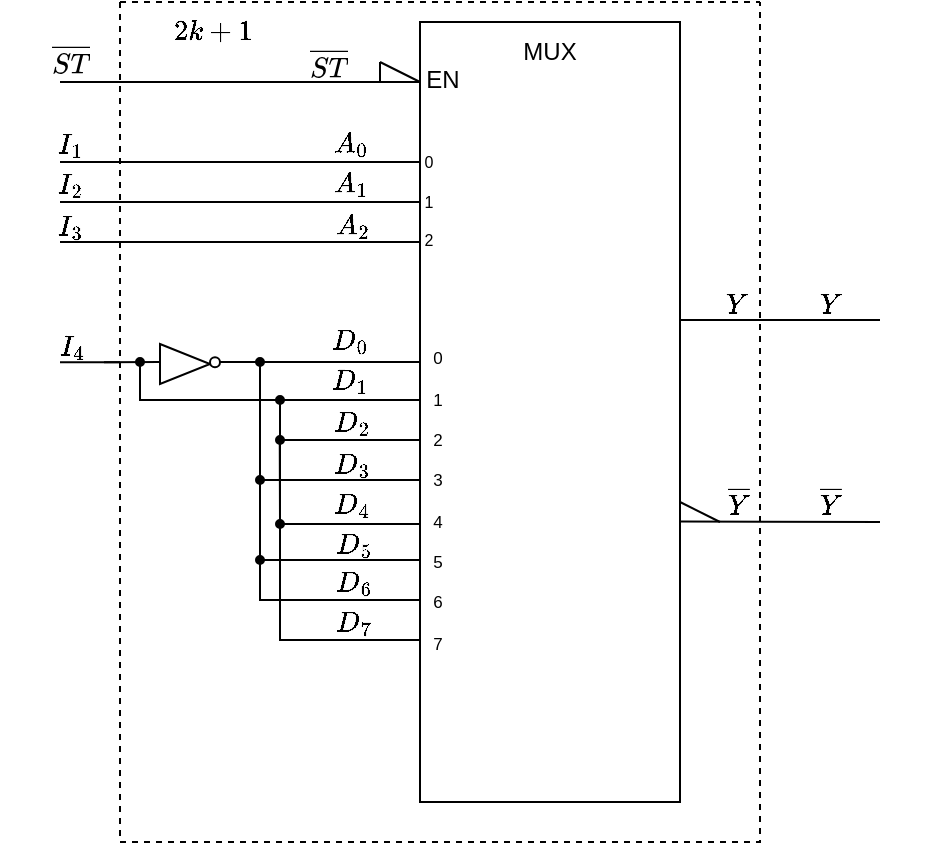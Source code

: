 <mxfile version="24.1.0" type="device">
  <diagram name="第 1 页" id="ErFRh84PAL1bDDa382H7">
    <mxGraphModel dx="384" dy="289" grid="1" gridSize="10" guides="1" tooltips="1" connect="1" arrows="1" fold="1" page="1" pageScale="1" pageWidth="1169" pageHeight="827" math="1" shadow="0">
      <root>
        <mxCell id="0" />
        <mxCell id="1" parent="0" />
        <mxCell id="djQrb9xfdXbWf9af0k9K-1" value="" style="rounded=0;whiteSpace=wrap;html=1;" parent="1" vertex="1">
          <mxGeometry x="490" y="230" width="130" height="390" as="geometry" />
        </mxCell>
        <mxCell id="djQrb9xfdXbWf9af0k9K-3" value="" style="endArrow=none;html=1;rounded=0;" parent="1" edge="1">
          <mxGeometry width="50" height="50" relative="1" as="geometry">
            <mxPoint x="310" y="260" as="sourcePoint" />
            <mxPoint x="490" y="260" as="targetPoint" />
          </mxGeometry>
        </mxCell>
        <mxCell id="djQrb9xfdXbWf9af0k9K-4" value="" style="endArrow=none;html=1;rounded=0;" parent="1" edge="1">
          <mxGeometry width="50" height="50" relative="1" as="geometry">
            <mxPoint x="450" y="300" as="sourcePoint" />
            <mxPoint x="490" y="300" as="targetPoint" />
          </mxGeometry>
        </mxCell>
        <mxCell id="djQrb9xfdXbWf9af0k9K-5" value="" style="endArrow=none;html=1;rounded=0;" parent="1" edge="1">
          <mxGeometry width="50" height="50" relative="1" as="geometry">
            <mxPoint x="450" y="320" as="sourcePoint" />
            <mxPoint x="490" y="320" as="targetPoint" />
          </mxGeometry>
        </mxCell>
        <mxCell id="djQrb9xfdXbWf9af0k9K-6" value="" style="endArrow=none;html=1;rounded=0;" parent="1" edge="1">
          <mxGeometry width="50" height="50" relative="1" as="geometry">
            <mxPoint x="450" y="340" as="sourcePoint" />
            <mxPoint x="490" y="340" as="targetPoint" />
          </mxGeometry>
        </mxCell>
        <mxCell id="djQrb9xfdXbWf9af0k9K-7" value="" style="endArrow=none;html=1;rounded=0;" parent="1" edge="1">
          <mxGeometry width="50" height="50" relative="1" as="geometry">
            <mxPoint x="450" y="400" as="sourcePoint" />
            <mxPoint x="490" y="400" as="targetPoint" />
          </mxGeometry>
        </mxCell>
        <mxCell id="djQrb9xfdXbWf9af0k9K-8" value="" style="endArrow=none;html=1;rounded=0;" parent="1" edge="1">
          <mxGeometry width="50" height="50" relative="1" as="geometry">
            <mxPoint x="450" y="419" as="sourcePoint" />
            <mxPoint x="490" y="419" as="targetPoint" />
          </mxGeometry>
        </mxCell>
        <mxCell id="djQrb9xfdXbWf9af0k9K-9" value="" style="endArrow=none;html=1;rounded=0;" parent="1" edge="1">
          <mxGeometry width="50" height="50" relative="1" as="geometry">
            <mxPoint x="450" y="439" as="sourcePoint" />
            <mxPoint x="490" y="439" as="targetPoint" />
          </mxGeometry>
        </mxCell>
        <mxCell id="djQrb9xfdXbWf9af0k9K-10" value="" style="endArrow=none;html=1;rounded=0;" parent="1" edge="1">
          <mxGeometry width="50" height="50" relative="1" as="geometry">
            <mxPoint x="450" y="459" as="sourcePoint" />
            <mxPoint x="490" y="459" as="targetPoint" />
          </mxGeometry>
        </mxCell>
        <mxCell id="djQrb9xfdXbWf9af0k9K-11" value="" style="endArrow=none;html=1;rounded=0;" parent="1" edge="1">
          <mxGeometry width="50" height="50" relative="1" as="geometry">
            <mxPoint x="450" y="481" as="sourcePoint" />
            <mxPoint x="490" y="481" as="targetPoint" />
          </mxGeometry>
        </mxCell>
        <mxCell id="djQrb9xfdXbWf9af0k9K-12" value="" style="endArrow=none;html=1;rounded=0;" parent="1" edge="1">
          <mxGeometry width="50" height="50" relative="1" as="geometry">
            <mxPoint x="450" y="499" as="sourcePoint" />
            <mxPoint x="490" y="499" as="targetPoint" />
          </mxGeometry>
        </mxCell>
        <mxCell id="djQrb9xfdXbWf9af0k9K-13" value="" style="endArrow=none;html=1;rounded=0;" parent="1" edge="1">
          <mxGeometry width="50" height="50" relative="1" as="geometry">
            <mxPoint x="450" y="519" as="sourcePoint" />
            <mxPoint x="490" y="519" as="targetPoint" />
          </mxGeometry>
        </mxCell>
        <mxCell id="djQrb9xfdXbWf9af0k9K-14" value="" style="endArrow=none;html=1;rounded=0;" parent="1" edge="1">
          <mxGeometry width="50" height="50" relative="1" as="geometry">
            <mxPoint x="450" y="539" as="sourcePoint" />
            <mxPoint x="490" y="539" as="targetPoint" />
          </mxGeometry>
        </mxCell>
        <mxCell id="djQrb9xfdXbWf9af0k9K-18" value="" style="endArrow=none;html=1;rounded=0;" parent="1" edge="1">
          <mxGeometry width="50" height="50" relative="1" as="geometry">
            <mxPoint x="470" y="250" as="sourcePoint" />
            <mxPoint x="490" y="260" as="targetPoint" />
          </mxGeometry>
        </mxCell>
        <mxCell id="djQrb9xfdXbWf9af0k9K-19" value="" style="endArrow=none;html=1;rounded=0;" parent="1" edge="1">
          <mxGeometry width="50" height="50" relative="1" as="geometry">
            <mxPoint x="470" y="260" as="sourcePoint" />
            <mxPoint x="470" y="250" as="targetPoint" />
          </mxGeometry>
        </mxCell>
        <mxCell id="djQrb9xfdXbWf9af0k9K-20" value="&lt;svg style=&quot;vertical-align: -0.05ex;&quot; xmlns:xlink=&quot;http://www.w3.org/1999/xlink&quot; viewBox=&quot;0 -1022 1349 1044&quot; role=&quot;img&quot; height=&quot;2.362ex&quot; width=&quot;3.052ex&quot; xmlns=&quot;http://www.w3.org/2000/svg&quot;&gt;&lt;defs&gt;&lt;path d=&quot;M308 24Q367 24 416 76T466 197Q466 260 414 284Q308 311 278 321T236 341Q176 383 176 462Q176 523 208 573T273 648Q302 673 343 688T407 704H418H425Q521 704 564 640Q565 640 577 653T603 682T623 704Q624 704 627 704T632 705Q645 705 645 698T617 577T585 459T569 456Q549 456 549 465Q549 471 550 475Q550 478 551 494T553 520Q553 554 544 579T526 616T501 641Q465 662 419 662Q362 662 313 616T263 510Q263 480 278 458T319 427Q323 425 389 408T456 390Q490 379 522 342T554 242Q554 216 546 186Q541 164 528 137T492 78T426 18T332 -20Q320 -22 298 -22Q199 -22 144 33L134 44L106 13Q83 -14 78 -18T65 -22Q52 -22 52 -14Q52 -11 110 221Q112 227 130 227H143Q149 221 149 216Q149 214 148 207T144 186T142 153Q144 114 160 87T203 47T255 29T308 24Z&quot; id=&quot;MJX-1-TEX-I-1D446&quot;&gt;&lt;/path&gt;&lt;path d=&quot;M40 437Q21 437 21 445Q21 450 37 501T71 602L88 651Q93 669 101 677H569H659Q691 677 697 676T704 667Q704 661 687 553T668 444Q668 437 649 437Q640 437 637 437T631 442L629 445Q629 451 635 490T641 551Q641 586 628 604T573 629Q568 630 515 631Q469 631 457 630T439 622Q438 621 368 343T298 60Q298 48 386 46Q418 46 427 45T436 36Q436 31 433 22Q429 4 424 1L422 0Q419 0 415 0Q410 0 363 1T228 2Q99 2 64 0H49Q43 6 43 9T45 27Q49 40 55 46H83H94Q174 46 189 55Q190 56 191 56Q196 59 201 76T241 233Q258 301 269 344Q339 619 339 625Q339 630 310 630H279Q212 630 191 624Q146 614 121 583T67 467Q60 445 57 441T43 437H40Z&quot; id=&quot;MJX-1-TEX-I-1D447&quot;&gt;&lt;/path&gt;&lt;path d=&quot;M0 248V285H499V248H0Z&quot; id=&quot;MJX-1-TEX-S4-2013&quot;&gt;&lt;/path&gt;&lt;/defs&gt;&lt;g transform=&quot;scale(1,-1)&quot; stroke-width=&quot;0&quot; fill=&quot;currentColor&quot; stroke=&quot;currentColor&quot;&gt;&lt;g data-mml-node=&quot;math&quot;&gt;&lt;g data-mml-node=&quot;mover&quot;&gt;&lt;g data-mml-node=&quot;mrow&quot;&gt;&lt;g data-mml-node=&quot;mi&quot;&gt;&lt;use xlink:href=&quot;#MJX-1-TEX-I-1D446&quot; data-c=&quot;1D446&quot;&gt;&lt;/use&gt;&lt;/g&gt;&lt;g transform=&quot;translate(645,0)&quot; data-mml-node=&quot;mi&quot;&gt;&lt;use xlink:href=&quot;#MJX-1-TEX-I-1D447&quot; data-c=&quot;1D447&quot;&gt;&lt;/use&gt;&lt;/g&gt;&lt;/g&gt;&lt;g transform=&quot;translate(0,637)&quot; data-mml-node=&quot;mo&quot;&gt;&lt;svg viewBox=&quot;337.2 148 1349 237&quot; y=&quot;148&quot; x=&quot;0&quot; height=&quot;237&quot; width=&quot;1349&quot;&gt;&lt;use transform=&quot;scale(4.047,1)&quot; xlink:href=&quot;#MJX-1-TEX-S4-2013&quot; data-c=&quot;2013&quot;&gt;&lt;/use&gt;&lt;/svg&gt;&lt;/g&gt;&lt;/g&gt;&lt;/g&gt;&lt;/g&gt;&lt;/svg&gt;" style="text;html=1;align=center;verticalAlign=middle;resizable=0;points=[];autosize=1;strokeColor=none;fillColor=none;" parent="1" vertex="1">
          <mxGeometry x="295" y="235" width="40" height="30" as="geometry" />
        </mxCell>
        <mxCell id="djQrb9xfdXbWf9af0k9K-21" value="$$A_0$$" style="text;html=1;align=center;verticalAlign=middle;resizable=0;points=[];autosize=1;strokeColor=none;fillColor=none;" parent="1" vertex="1">
          <mxGeometry x="420" y="276" width="70" height="30" as="geometry" />
        </mxCell>
        <mxCell id="djQrb9xfdXbWf9af0k9K-22" value="$$A_1$$" style="text;html=1;align=center;verticalAlign=middle;resizable=0;points=[];autosize=1;strokeColor=none;fillColor=none;" parent="1" vertex="1">
          <mxGeometry x="420" y="296" width="70" height="30" as="geometry" />
        </mxCell>
        <mxCell id="djQrb9xfdXbWf9af0k9K-23" value="$$A_2$$" style="text;html=1;align=center;verticalAlign=middle;resizable=0;points=[];autosize=1;strokeColor=none;fillColor=none;" parent="1" vertex="1">
          <mxGeometry x="421" y="317" width="70" height="30" as="geometry" />
        </mxCell>
        <mxCell id="djQrb9xfdXbWf9af0k9K-25" value="$$D_0$$" style="text;html=1;align=center;verticalAlign=middle;resizable=0;points=[];autosize=1;strokeColor=none;fillColor=none;" parent="1" vertex="1">
          <mxGeometry x="420" y="374" width="70" height="30" as="geometry" />
        </mxCell>
        <mxCell id="djQrb9xfdXbWf9af0k9K-26" value="$$D_1$$" style="text;html=1;align=center;verticalAlign=middle;resizable=0;points=[];autosize=1;strokeColor=none;fillColor=none;movable=0;rotatable=0;deletable=0;editable=0;locked=1;connectable=0;" parent="1" vertex="1">
          <mxGeometry x="420" y="394" width="70" height="30" as="geometry" />
        </mxCell>
        <mxCell id="djQrb9xfdXbWf9af0k9K-27" value="$$D_2$$" style="text;html=1;align=center;verticalAlign=middle;resizable=0;points=[];autosize=1;strokeColor=none;fillColor=none;movable=0;rotatable=0;deletable=0;editable=0;locked=1;connectable=0;" parent="1" vertex="1">
          <mxGeometry x="421" y="415" width="70" height="30" as="geometry" />
        </mxCell>
        <mxCell id="djQrb9xfdXbWf9af0k9K-31" value="$$D_3$$" style="text;html=1;align=center;verticalAlign=middle;resizable=0;points=[];autosize=1;strokeColor=none;fillColor=none;movable=0;rotatable=0;deletable=0;editable=0;locked=1;connectable=0;" parent="1" vertex="1">
          <mxGeometry x="421" y="436" width="70" height="30" as="geometry" />
        </mxCell>
        <mxCell id="djQrb9xfdXbWf9af0k9K-32" value="$$D_4$$" style="text;html=1;align=center;verticalAlign=middle;resizable=0;points=[];autosize=1;strokeColor=none;fillColor=none;movable=0;rotatable=0;deletable=0;editable=0;locked=1;connectable=0;" parent="1" vertex="1">
          <mxGeometry x="421" y="456" width="70" height="30" as="geometry" />
        </mxCell>
        <mxCell id="djQrb9xfdXbWf9af0k9K-33" value="$$D_5$$" style="text;html=1;align=center;verticalAlign=middle;resizable=0;points=[];autosize=1;strokeColor=none;fillColor=none;" parent="1" vertex="1">
          <mxGeometry x="422" y="476" width="70" height="30" as="geometry" />
        </mxCell>
        <mxCell id="djQrb9xfdXbWf9af0k9K-34" value="$$D_6$$" style="text;html=1;align=center;verticalAlign=middle;resizable=0;points=[];autosize=1;strokeColor=none;fillColor=none;movable=0;rotatable=0;deletable=0;editable=0;locked=1;connectable=0;" parent="1" vertex="1">
          <mxGeometry x="422" y="495" width="70" height="30" as="geometry" />
        </mxCell>
        <mxCell id="djQrb9xfdXbWf9af0k9K-35" value="$$D_7$$" style="text;html=1;align=center;verticalAlign=middle;resizable=0;points=[];autosize=1;strokeColor=none;fillColor=none;movable=0;rotatable=0;deletable=0;editable=0;locked=1;connectable=0;" parent="1" vertex="1">
          <mxGeometry x="422" y="515" width="70" height="30" as="geometry" />
        </mxCell>
        <mxCell id="djQrb9xfdXbWf9af0k9K-37" value="MUX" style="text;html=1;align=center;verticalAlign=middle;whiteSpace=wrap;rounded=0;" parent="1" vertex="1">
          <mxGeometry x="525" y="230" width="60" height="30" as="geometry" />
        </mxCell>
        <mxCell id="djQrb9xfdXbWf9af0k9K-38" value="&lt;font style=&quot;font-size: 8.5px;&quot;&gt;0&lt;/font&gt;&lt;div style=&quot;font-size: 8.5px;&quot;&gt;&lt;font style=&quot;font-size: 8.5px;&quot;&gt;&lt;br style=&quot;&quot;&gt;&lt;/font&gt;&lt;/div&gt;&lt;div style=&quot;font-size: 8.5px;&quot;&gt;&lt;font style=&quot;font-size: 8.5px;&quot;&gt;1&lt;/font&gt;&lt;/div&gt;&lt;div style=&quot;font-size: 8.5px;&quot;&gt;&lt;font style=&quot;font-size: 8.5px;&quot;&gt;&lt;br style=&quot;&quot;&gt;&lt;/font&gt;&lt;/div&gt;&lt;div style=&quot;font-size: 8.5px;&quot;&gt;&lt;font style=&quot;font-size: 8.5px;&quot;&gt;2&lt;/font&gt;&lt;/div&gt;&lt;div style=&quot;font-size: 8.5px;&quot;&gt;&lt;font style=&quot;font-size: 8.5px;&quot;&gt;&lt;br style=&quot;&quot;&gt;&lt;/font&gt;&lt;/div&gt;&lt;div style=&quot;font-size: 8.5px;&quot;&gt;&lt;font style=&quot;font-size: 8.5px;&quot;&gt;3&lt;/font&gt;&lt;/div&gt;&lt;div style=&quot;font-size: 8.5px;&quot;&gt;&lt;font style=&quot;font-size: 8.5px;&quot;&gt;&lt;br style=&quot;&quot;&gt;&lt;/font&gt;&lt;/div&gt;&lt;div style=&quot;font-size: 8.5px;&quot;&gt;&lt;font style=&quot;font-size: 8.5px;&quot;&gt;4&lt;/font&gt;&lt;/div&gt;&lt;div style=&quot;font-size: 8.5px;&quot;&gt;&lt;font style=&quot;font-size: 8.5px;&quot;&gt;&lt;br style=&quot;&quot;&gt;&lt;/font&gt;&lt;/div&gt;&lt;div style=&quot;font-size: 8.5px;&quot;&gt;&lt;font style=&quot;font-size: 8.5px;&quot;&gt;5&lt;/font&gt;&lt;/div&gt;&lt;div style=&quot;font-size: 8.5px;&quot;&gt;&lt;font style=&quot;font-size: 8.5px;&quot;&gt;&lt;br style=&quot;&quot;&gt;&lt;/font&gt;&lt;/div&gt;&lt;div style=&quot;font-size: 8.5px;&quot;&gt;&lt;font style=&quot;font-size: 8.5px;&quot;&gt;6&lt;/font&gt;&lt;/div&gt;&lt;div style=&quot;font-size: 8.5px;&quot;&gt;&lt;font style=&quot;font-size: 8.5px;&quot;&gt;&lt;br style=&quot;&quot;&gt;&lt;/font&gt;&lt;/div&gt;&lt;div style=&quot;font-size: 8.5px;&quot;&gt;&lt;font style=&quot;font-size: 8.5px;&quot;&gt;7&lt;/font&gt;&lt;/div&gt;&lt;div style=&quot;font-size: 8.5px;&quot;&gt;&lt;br&gt;&lt;/div&gt;" style="text;html=1;align=center;verticalAlign=middle;whiteSpace=wrap;rounded=0;spacing=-2;fontSize=8;" parent="1" vertex="1">
          <mxGeometry x="469" y="459" width="60" height="30" as="geometry" />
        </mxCell>
        <mxCell id="djQrb9xfdXbWf9af0k9K-39" value="&lt;font style=&quot;font-size: 8px;&quot;&gt;0&lt;/font&gt;&lt;div style=&quot;font-size: 8px;&quot;&gt;&lt;font style=&quot;font-size: 8px;&quot;&gt;&lt;br&gt;&lt;/font&gt;&lt;/div&gt;&lt;div style=&quot;font-size: 8px;&quot;&gt;&lt;font style=&quot;font-size: 8px;&quot;&gt;1&lt;/font&gt;&lt;/div&gt;&lt;div style=&quot;font-size: 8px;&quot;&gt;&lt;font style=&quot;font-size: 8px;&quot;&gt;&lt;br&gt;&lt;/font&gt;&lt;/div&gt;&lt;div style=&quot;font-size: 8px;&quot;&gt;&lt;font style=&quot;font-size: 8px;&quot;&gt;2&lt;/font&gt;&lt;/div&gt;" style="text;html=1;align=center;verticalAlign=middle;resizable=0;points=[];autosize=1;strokeColor=none;fillColor=none;" parent="1" vertex="1">
          <mxGeometry x="479" y="283" width="30" height="70" as="geometry" />
        </mxCell>
        <mxCell id="djQrb9xfdXbWf9af0k9K-40" value="EN" style="text;html=1;align=center;verticalAlign=middle;resizable=0;points=[];autosize=1;strokeColor=none;fillColor=none;" parent="1" vertex="1">
          <mxGeometry x="481" y="244" width="40" height="30" as="geometry" />
        </mxCell>
        <mxCell id="djQrb9xfdXbWf9af0k9K-41" value="" style="endArrow=none;html=1;rounded=0;" parent="1" edge="1">
          <mxGeometry width="50" height="50" relative="1" as="geometry">
            <mxPoint x="620" y="379" as="sourcePoint" />
            <mxPoint x="720" y="379" as="targetPoint" />
          </mxGeometry>
        </mxCell>
        <mxCell id="djQrb9xfdXbWf9af0k9K-42" value="" style="endArrow=none;html=1;rounded=0;" parent="1" edge="1">
          <mxGeometry width="50" height="50" relative="1" as="geometry">
            <mxPoint x="620" y="479.78" as="sourcePoint" />
            <mxPoint x="720" y="480" as="targetPoint" />
          </mxGeometry>
        </mxCell>
        <mxCell id="djQrb9xfdXbWf9af0k9K-43" value="$$Y$$" style="text;html=1;align=center;verticalAlign=middle;resizable=0;points=[];autosize=1;strokeColor=none;fillColor=none;" parent="1" vertex="1">
          <mxGeometry x="618" y="356" width="60" height="30" as="geometry" />
        </mxCell>
        <mxCell id="djQrb9xfdXbWf9af0k9K-44" value="$$\overline{Y}$$" style="text;html=1;align=center;verticalAlign=middle;resizable=0;points=[];autosize=1;strokeColor=none;fillColor=none;" parent="1" vertex="1">
          <mxGeometry x="594" y="455" width="110" height="30" as="geometry" />
        </mxCell>
        <mxCell id="djQrb9xfdXbWf9af0k9K-45" value="" style="endArrow=none;html=1;rounded=0;" parent="1" edge="1">
          <mxGeometry width="50" height="50" relative="1" as="geometry">
            <mxPoint x="620" y="470" as="sourcePoint" />
            <mxPoint x="640" y="480" as="targetPoint" />
          </mxGeometry>
        </mxCell>
        <mxCell id="djQrb9xfdXbWf9af0k9K-46" value="" style="endArrow=none;html=1;rounded=0;" parent="1" edge="1">
          <mxGeometry width="50" height="50" relative="1" as="geometry">
            <mxPoint x="310" y="300" as="sourcePoint" />
            <mxPoint x="450" y="300" as="targetPoint" />
          </mxGeometry>
        </mxCell>
        <mxCell id="djQrb9xfdXbWf9af0k9K-47" value="" style="endArrow=none;html=1;rounded=0;" parent="1" edge="1">
          <mxGeometry width="50" height="50" relative="1" as="geometry">
            <mxPoint x="310" y="320" as="sourcePoint" />
            <mxPoint x="450" y="320" as="targetPoint" />
          </mxGeometry>
        </mxCell>
        <mxCell id="djQrb9xfdXbWf9af0k9K-48" value="" style="endArrow=none;html=1;rounded=0;" parent="1" edge="1">
          <mxGeometry width="50" height="50" relative="1" as="geometry">
            <mxPoint x="310" y="340" as="sourcePoint" />
            <mxPoint x="450" y="340" as="targetPoint" />
          </mxGeometry>
        </mxCell>
        <mxCell id="djQrb9xfdXbWf9af0k9K-52" value="" style="group" parent="1" vertex="1" connectable="0">
          <mxGeometry x="360" y="391" width="30" height="20" as="geometry" />
        </mxCell>
        <mxCell id="djQrb9xfdXbWf9af0k9K-49" value="" style="triangle;whiteSpace=wrap;html=1;" parent="djQrb9xfdXbWf9af0k9K-52" vertex="1">
          <mxGeometry width="25" height="20" as="geometry" />
        </mxCell>
        <mxCell id="djQrb9xfdXbWf9af0k9K-51" value="" style="ellipse;whiteSpace=wrap;html=1;aspect=fixed;" parent="djQrb9xfdXbWf9af0k9K-52" vertex="1">
          <mxGeometry x="25" y="6.667" width="5" height="5" as="geometry" />
        </mxCell>
        <mxCell id="djQrb9xfdXbWf9af0k9K-53" value="" style="endArrow=none;html=1;rounded=0;" parent="1" edge="1">
          <mxGeometry width="50" height="50" relative="1" as="geometry">
            <mxPoint x="390" y="400" as="sourcePoint" />
            <mxPoint x="450" y="400" as="targetPoint" />
          </mxGeometry>
        </mxCell>
        <mxCell id="djQrb9xfdXbWf9af0k9K-54" value="" style="endArrow=none;html=1;rounded=0;" parent="1" edge="1">
          <mxGeometry width="50" height="50" relative="1" as="geometry">
            <mxPoint x="390" y="419" as="sourcePoint" />
            <mxPoint x="450" y="419" as="targetPoint" />
          </mxGeometry>
        </mxCell>
        <mxCell id="djQrb9xfdXbWf9af0k9K-55" value="" style="endArrow=none;html=1;rounded=0;" parent="1" edge="1">
          <mxGeometry width="50" height="50" relative="1" as="geometry">
            <mxPoint x="420" y="420" as="sourcePoint" />
            <mxPoint x="450" y="439" as="targetPoint" />
            <Array as="points">
              <mxPoint x="420" y="439" />
            </Array>
          </mxGeometry>
        </mxCell>
        <mxCell id="djQrb9xfdXbWf9af0k9K-56" value="" style="ellipse;whiteSpace=wrap;html=1;aspect=fixed;fillColor=#000000;" parent="1" vertex="1">
          <mxGeometry x="418" y="417" width="4" height="4" as="geometry" />
        </mxCell>
        <mxCell id="djQrb9xfdXbWf9af0k9K-60" value="" style="endArrow=none;html=1;rounded=0;" parent="1" edge="1">
          <mxGeometry width="50" height="50" relative="1" as="geometry">
            <mxPoint x="410" y="400" as="sourcePoint" />
            <mxPoint x="450" y="459" as="targetPoint" />
            <Array as="points">
              <mxPoint x="410" y="459" />
            </Array>
          </mxGeometry>
        </mxCell>
        <mxCell id="djQrb9xfdXbWf9af0k9K-61" value="" style="ellipse;whiteSpace=wrap;html=1;aspect=fixed;fillColor=#000000;" parent="1" vertex="1">
          <mxGeometry x="408" y="398" width="4" height="4" as="geometry" />
        </mxCell>
        <mxCell id="djQrb9xfdXbWf9af0k9K-62" value="" style="endArrow=none;html=1;rounded=0;exitX=0.469;exitY=0.361;exitDx=0;exitDy=0;exitPerimeter=0;" parent="1" edge="1">
          <mxGeometry width="50" height="50" relative="1" as="geometry">
            <mxPoint x="419.876" y="438.444" as="sourcePoint" />
            <mxPoint x="460" y="481" as="targetPoint" />
            <Array as="points">
              <mxPoint x="420" y="481" />
            </Array>
          </mxGeometry>
        </mxCell>
        <mxCell id="djQrb9xfdXbWf9af0k9K-63" value="" style="ellipse;whiteSpace=wrap;html=1;aspect=fixed;fillColor=#000000;" parent="1" vertex="1">
          <mxGeometry x="408" y="457" width="4" height="4" as="geometry" />
        </mxCell>
        <mxCell id="djQrb9xfdXbWf9af0k9K-65" value="" style="endArrow=none;html=1;rounded=0;" parent="1" edge="1">
          <mxGeometry width="50" height="50" relative="1" as="geometry">
            <mxPoint x="410" y="440" as="sourcePoint" />
            <mxPoint x="450" y="499" as="targetPoint" />
            <Array as="points">
              <mxPoint x="410" y="499" />
            </Array>
          </mxGeometry>
        </mxCell>
        <mxCell id="djQrb9xfdXbWf9af0k9K-67" value="" style="endArrow=none;html=1;rounded=0;" parent="1" edge="1">
          <mxGeometry width="50" height="50" relative="1" as="geometry">
            <mxPoint x="410" y="440" as="sourcePoint" />
            <mxPoint x="450" y="519" as="targetPoint" />
            <Array as="points">
              <mxPoint x="410" y="519" />
            </Array>
          </mxGeometry>
        </mxCell>
        <mxCell id="djQrb9xfdXbWf9af0k9K-68" value="" style="ellipse;whiteSpace=wrap;html=1;aspect=fixed;fillColor=#000000;" parent="1" vertex="1">
          <mxGeometry x="418" y="437" width="4" height="4" as="geometry" />
        </mxCell>
        <mxCell id="djQrb9xfdXbWf9af0k9K-70" value="" style="ellipse;whiteSpace=wrap;html=1;aspect=fixed;fillColor=#000000;" parent="1" vertex="1">
          <mxGeometry x="418" y="479" width="4" height="4" as="geometry" />
        </mxCell>
        <mxCell id="djQrb9xfdXbWf9af0k9K-71" value="" style="endArrow=none;html=1;rounded=0;" parent="1" edge="1">
          <mxGeometry width="50" height="50" relative="1" as="geometry">
            <mxPoint x="420" y="440" as="sourcePoint" />
            <mxPoint x="460" y="539" as="targetPoint" />
            <Array as="points">
              <mxPoint x="420" y="539" />
            </Array>
          </mxGeometry>
        </mxCell>
        <mxCell id="djQrb9xfdXbWf9af0k9K-73" value="" style="endArrow=none;html=1;rounded=0;" parent="1" edge="1">
          <mxGeometry width="50" height="50" relative="1" as="geometry">
            <mxPoint x="332.0" y="400.162" as="sourcePoint" />
            <mxPoint x="360" y="400" as="targetPoint" />
          </mxGeometry>
        </mxCell>
        <mxCell id="djQrb9xfdXbWf9af0k9K-74" value="" style="endArrow=none;html=1;rounded=0;" parent="1" edge="1">
          <mxGeometry width="50" height="50" relative="1" as="geometry">
            <mxPoint x="350" y="400" as="sourcePoint" />
            <mxPoint x="390" y="419" as="targetPoint" />
            <Array as="points">
              <mxPoint x="350" y="419" />
            </Array>
          </mxGeometry>
        </mxCell>
        <mxCell id="djQrb9xfdXbWf9af0k9K-76" value="" style="endArrow=none;html=1;rounded=0;" parent="1" edge="1">
          <mxGeometry width="50" height="50" relative="1" as="geometry">
            <mxPoint x="310" y="400.14" as="sourcePoint" />
            <mxPoint x="340" y="400.14" as="targetPoint" />
          </mxGeometry>
        </mxCell>
        <mxCell id="djQrb9xfdXbWf9af0k9K-77" value="$$I_1$$" style="text;html=1;align=center;verticalAlign=middle;resizable=0;points=[];autosize=1;strokeColor=none;fillColor=none;" parent="1" vertex="1">
          <mxGeometry x="280" y="276" width="70" height="30" as="geometry" />
        </mxCell>
        <mxCell id="djQrb9xfdXbWf9af0k9K-78" value="$$I_2$$" style="text;html=1;align=center;verticalAlign=middle;resizable=0;points=[];autosize=1;strokeColor=none;fillColor=none;" parent="1" vertex="1">
          <mxGeometry x="280" y="296" width="70" height="30" as="geometry" />
        </mxCell>
        <mxCell id="djQrb9xfdXbWf9af0k9K-79" value="$$I_3$$" style="text;html=1;align=center;verticalAlign=middle;resizable=0;points=[];autosize=1;strokeColor=none;fillColor=none;" parent="1" vertex="1">
          <mxGeometry x="280" y="317" width="70" height="30" as="geometry" />
        </mxCell>
        <mxCell id="djQrb9xfdXbWf9af0k9K-80" value="$$I_4$$" style="text;html=1;align=center;verticalAlign=middle;resizable=0;points=[];autosize=1;strokeColor=none;fillColor=none;" parent="1" vertex="1">
          <mxGeometry x="281" y="377" width="70" height="30" as="geometry" />
        </mxCell>
        <mxCell id="djQrb9xfdXbWf9af0k9K-81" value="" style="swimlane;startSize=0;dashed=1;" parent="1" vertex="1">
          <mxGeometry x="340" y="220" width="320" height="420" as="geometry" />
        </mxCell>
        <mxCell id="djQrb9xfdXbWf9af0k9K-82" value="&lt;svg style=&quot;vertical-align: -0.05ex;&quot; xmlns:xlink=&quot;http://www.w3.org/1999/xlink&quot; viewBox=&quot;0 -1022 1349 1044&quot; role=&quot;img&quot; height=&quot;2.362ex&quot; width=&quot;3.052ex&quot; xmlns=&quot;http://www.w3.org/2000/svg&quot;&gt;&lt;defs&gt;&lt;path d=&quot;M308 24Q367 24 416 76T466 197Q466 260 414 284Q308 311 278 321T236 341Q176 383 176 462Q176 523 208 573T273 648Q302 673 343 688T407 704H418H425Q521 704 564 640Q565 640 577 653T603 682T623 704Q624 704 627 704T632 705Q645 705 645 698T617 577T585 459T569 456Q549 456 549 465Q549 471 550 475Q550 478 551 494T553 520Q553 554 544 579T526 616T501 641Q465 662 419 662Q362 662 313 616T263 510Q263 480 278 458T319 427Q323 425 389 408T456 390Q490 379 522 342T554 242Q554 216 546 186Q541 164 528 137T492 78T426 18T332 -20Q320 -22 298 -22Q199 -22 144 33L134 44L106 13Q83 -14 78 -18T65 -22Q52 -22 52 -14Q52 -11 110 221Q112 227 130 227H143Q149 221 149 216Q149 214 148 207T144 186T142 153Q144 114 160 87T203 47T255 29T308 24Z&quot; id=&quot;MJX-1-TEX-I-1D446&quot;&gt;&lt;/path&gt;&lt;path d=&quot;M40 437Q21 437 21 445Q21 450 37 501T71 602L88 651Q93 669 101 677H569H659Q691 677 697 676T704 667Q704 661 687 553T668 444Q668 437 649 437Q640 437 637 437T631 442L629 445Q629 451 635 490T641 551Q641 586 628 604T573 629Q568 630 515 631Q469 631 457 630T439 622Q438 621 368 343T298 60Q298 48 386 46Q418 46 427 45T436 36Q436 31 433 22Q429 4 424 1L422 0Q419 0 415 0Q410 0 363 1T228 2Q99 2 64 0H49Q43 6 43 9T45 27Q49 40 55 46H83H94Q174 46 189 55Q190 56 191 56Q196 59 201 76T241 233Q258 301 269 344Q339 619 339 625Q339 630 310 630H279Q212 630 191 624Q146 614 121 583T67 467Q60 445 57 441T43 437H40Z&quot; id=&quot;MJX-1-TEX-I-1D447&quot;&gt;&lt;/path&gt;&lt;path d=&quot;M0 248V285H499V248H0Z&quot; id=&quot;MJX-1-TEX-S4-2013&quot;&gt;&lt;/path&gt;&lt;/defs&gt;&lt;g transform=&quot;scale(1,-1)&quot; stroke-width=&quot;0&quot; fill=&quot;currentColor&quot; stroke=&quot;currentColor&quot;&gt;&lt;g data-mml-node=&quot;math&quot;&gt;&lt;g data-mml-node=&quot;mover&quot;&gt;&lt;g data-mml-node=&quot;mrow&quot;&gt;&lt;g data-mml-node=&quot;mi&quot;&gt;&lt;use xlink:href=&quot;#MJX-1-TEX-I-1D446&quot; data-c=&quot;1D446&quot;&gt;&lt;/use&gt;&lt;/g&gt;&lt;g transform=&quot;translate(645,0)&quot; data-mml-node=&quot;mi&quot;&gt;&lt;use xlink:href=&quot;#MJX-1-TEX-I-1D447&quot; data-c=&quot;1D447&quot;&gt;&lt;/use&gt;&lt;/g&gt;&lt;/g&gt;&lt;g transform=&quot;translate(0,637)&quot; data-mml-node=&quot;mo&quot;&gt;&lt;svg viewBox=&quot;337.2 148 1349 237&quot; y=&quot;148&quot; x=&quot;0&quot; height=&quot;237&quot; width=&quot;1349&quot;&gt;&lt;use transform=&quot;scale(4.047,1)&quot; xlink:href=&quot;#MJX-1-TEX-S4-2013&quot; data-c=&quot;2013&quot;&gt;&lt;/use&gt;&lt;/svg&gt;&lt;/g&gt;&lt;/g&gt;&lt;/g&gt;&lt;/g&gt;&lt;/svg&gt;" style="text;html=1;align=center;verticalAlign=middle;resizable=0;points=[];autosize=1;strokeColor=none;fillColor=none;" parent="djQrb9xfdXbWf9af0k9K-81" vertex="1">
          <mxGeometry x="84" y="17" width="40" height="30" as="geometry" />
        </mxCell>
        <mxCell id="djQrb9xfdXbWf9af0k9K-83" value="$$2k+1$$" style="text;html=1;align=center;verticalAlign=middle;resizable=0;points=[];autosize=1;strokeColor=none;fillColor=none;" parent="djQrb9xfdXbWf9af0k9K-81" vertex="1">
          <mxGeometry x="6" width="80" height="30" as="geometry" />
        </mxCell>
        <mxCell id="djQrb9xfdXbWf9af0k9K-66" value="" style="ellipse;whiteSpace=wrap;html=1;aspect=fixed;fillColor=#000000;" parent="djQrb9xfdXbWf9af0k9K-81" vertex="1">
          <mxGeometry x="68" y="277" width="4" height="4" as="geometry" />
        </mxCell>
        <mxCell id="djQrb9xfdXbWf9af0k9K-84" value="$$Y$$" style="text;html=1;align=center;verticalAlign=middle;resizable=0;points=[];autosize=1;strokeColor=none;fillColor=none;" parent="1" vertex="1">
          <mxGeometry x="665" y="356" width="60" height="30" as="geometry" />
        </mxCell>
        <mxCell id="djQrb9xfdXbWf9af0k9K-85" value="$$\overline{Y}$$" style="text;html=1;align=center;verticalAlign=middle;resizable=0;points=[];autosize=1;strokeColor=none;fillColor=none;" parent="1" vertex="1">
          <mxGeometry x="640" y="455" width="110" height="30" as="geometry" />
        </mxCell>
        <mxCell id="djQrb9xfdXbWf9af0k9K-86" value="" style="ellipse;whiteSpace=wrap;html=1;aspect=fixed;fillColor=#000000;" parent="1" vertex="1">
          <mxGeometry x="348" y="398" width="4" height="4" as="geometry" />
        </mxCell>
      </root>
    </mxGraphModel>
  </diagram>
</mxfile>
